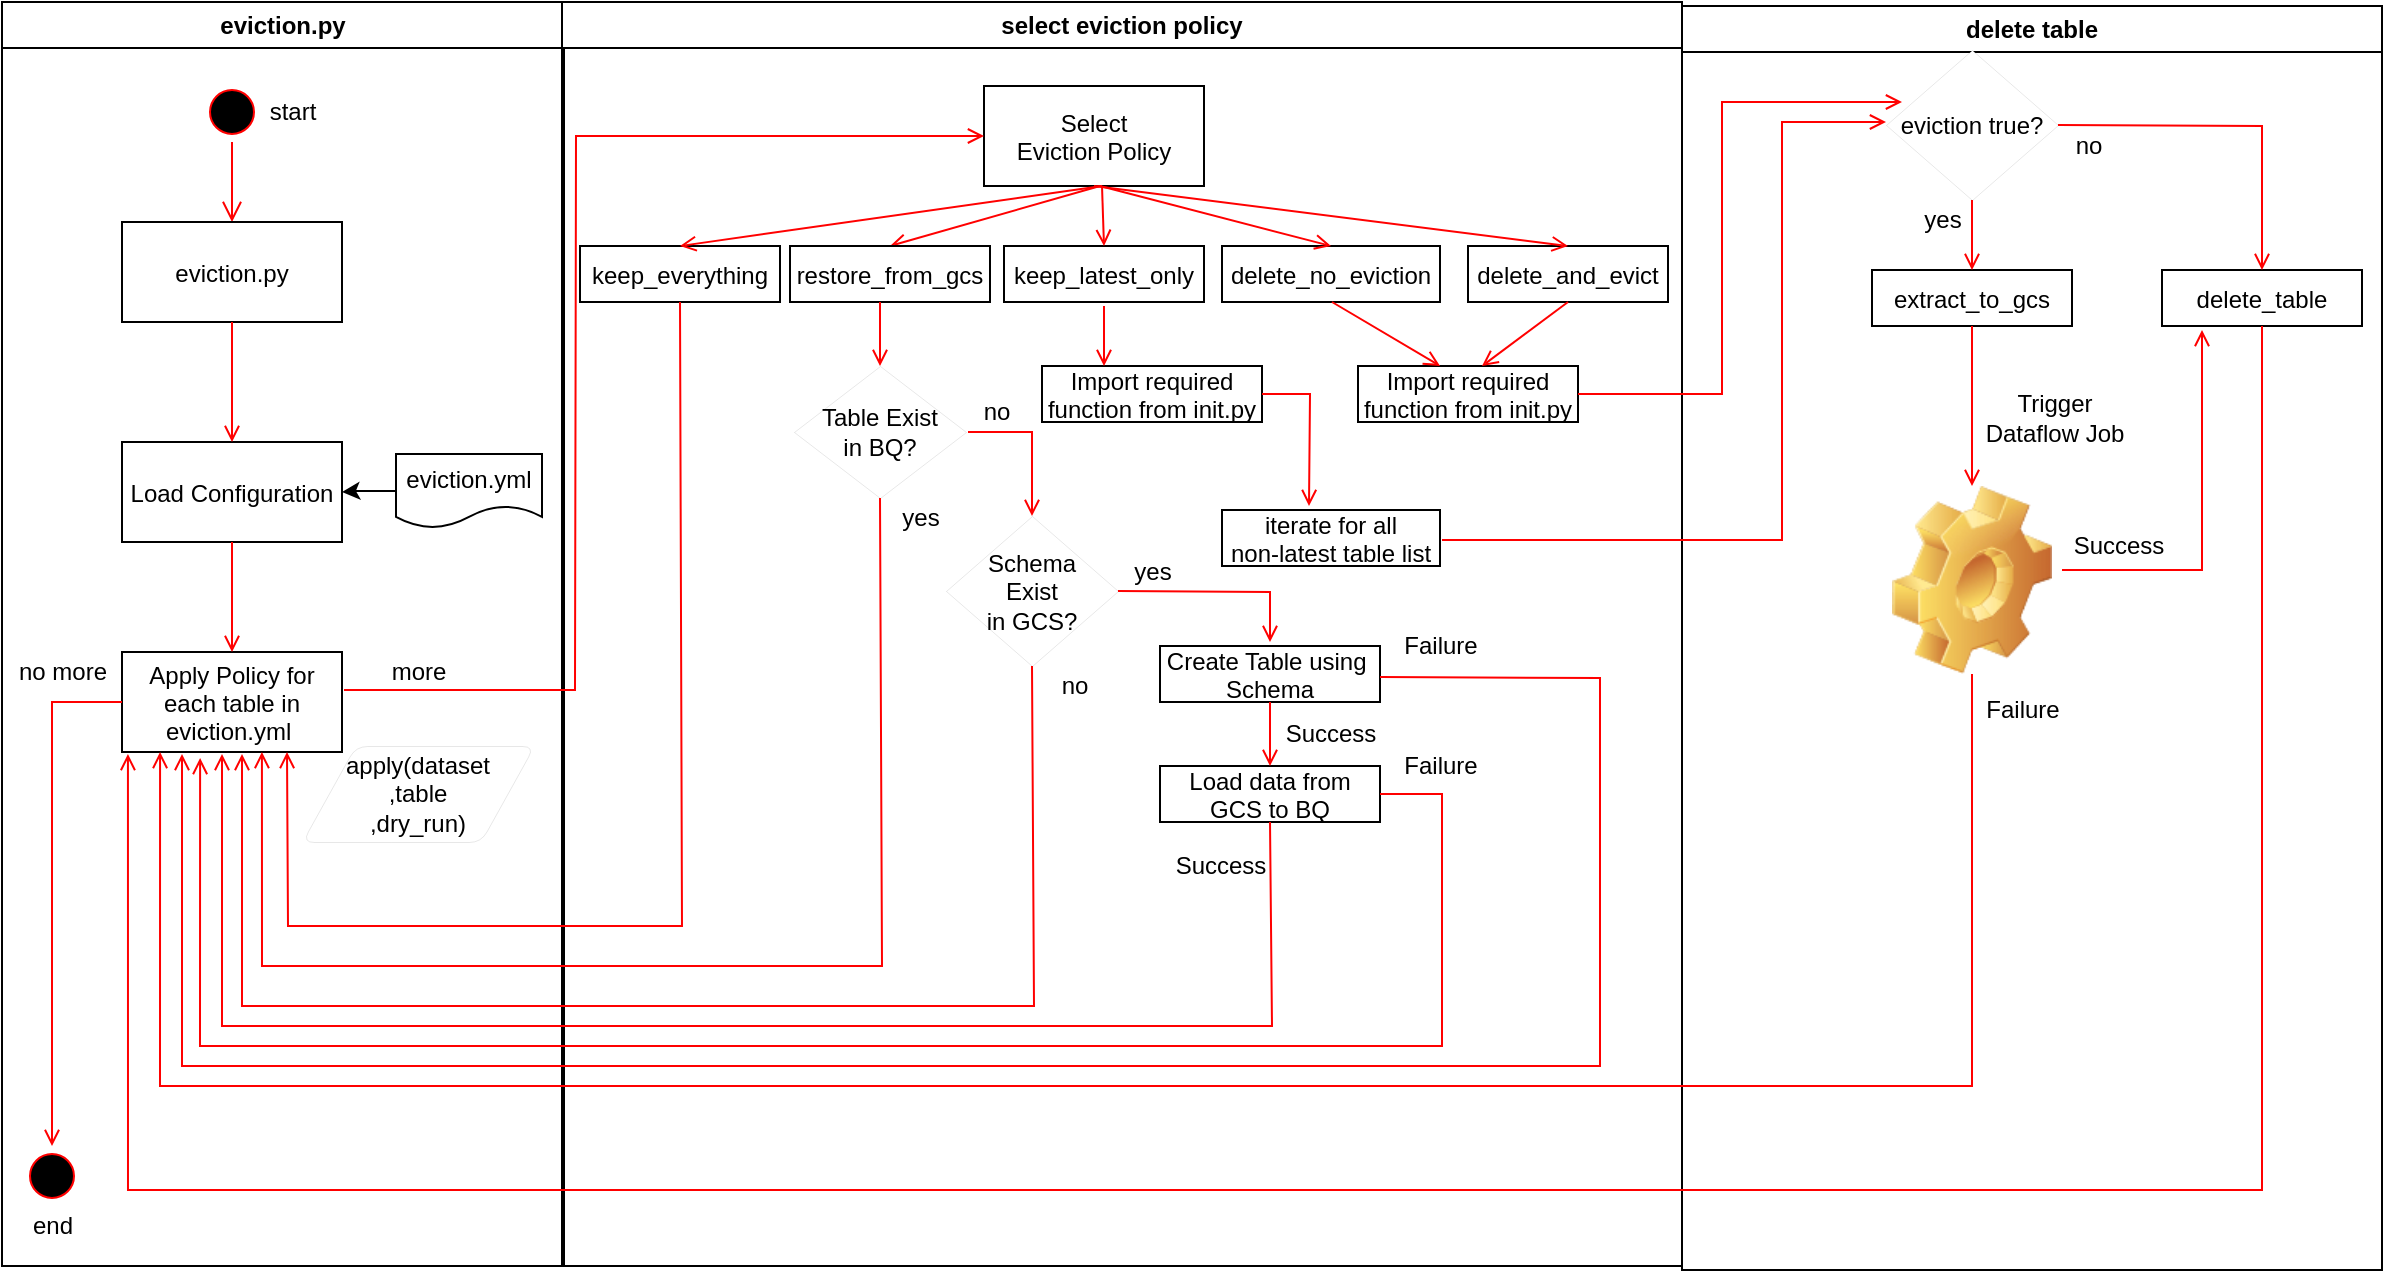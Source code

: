 <mxfile version="12.3.2" type="github" pages="1">
  <diagram name="Page-1" id="e7e014a7-5840-1c2e-5031-d8a46d1fe8dd">
    <mxGraphModel dx="1186" dy="764" grid="1" gridSize="10" guides="1" tooltips="1" connect="1" arrows="1" fold="1" page="1" pageScale="1" pageWidth="1169" pageHeight="826" background="#ffffff" math="0" shadow="0">
      <root>
        <mxCell id="0"/>
        <mxCell id="1" parent="0"/>
        <mxCell id="2" value="eviction.py" style="swimlane;whiteSpace=wrap" parent="1" vertex="1">
          <mxGeometry x="40" y="128" width="281" height="632" as="geometry"/>
        </mxCell>
        <mxCell id="5" value="" style="ellipse;shape=startState;fillColor=#000000;strokeColor=#ff0000;" parent="2" vertex="1">
          <mxGeometry x="100" y="40" width="30" height="30" as="geometry"/>
        </mxCell>
        <mxCell id="6" value="" style="edgeStyle=elbowEdgeStyle;elbow=horizontal;verticalAlign=bottom;endArrow=open;endSize=8;strokeColor=#FF0000;endFill=1;rounded=0" parent="2" source="5" target="7" edge="1">
          <mxGeometry x="100" y="40" as="geometry">
            <mxPoint x="115" y="110" as="targetPoint"/>
          </mxGeometry>
        </mxCell>
        <mxCell id="7" value="eviction.py" style="" parent="2" vertex="1">
          <mxGeometry x="60" y="110" width="110" height="50" as="geometry"/>
        </mxCell>
        <mxCell id="8" value="Load Configuration" style="" parent="2" vertex="1">
          <mxGeometry x="60" y="220" width="110" height="50" as="geometry"/>
        </mxCell>
        <mxCell id="9" value="" style="endArrow=open;strokeColor=#FF0000;endFill=1;rounded=0" parent="2" source="7" target="8" edge="1">
          <mxGeometry relative="1" as="geometry"/>
        </mxCell>
        <mxCell id="10" value="Apply Policy for&#xa; each table in &#xa;eviction.yml " style="" parent="2" vertex="1">
          <mxGeometry x="60" y="325" width="110" height="50" as="geometry"/>
        </mxCell>
        <mxCell id="11" value="" style="endArrow=open;strokeColor=#FF0000;endFill=1;rounded=0" parent="2" source="8" target="10" edge="1">
          <mxGeometry relative="1" as="geometry"/>
        </mxCell>
        <mxCell id="oaagkvBM30d2irfokbAs-44" value="" style="edgeStyle=orthogonalEdgeStyle;rounded=0;orthogonalLoop=1;jettySize=auto;html=1;" parent="2" source="oaagkvBM30d2irfokbAs-42" target="8" edge="1">
          <mxGeometry relative="1" as="geometry"/>
        </mxCell>
        <mxCell id="oaagkvBM30d2irfokbAs-42" value="eviction.yml" style="shape=document;whiteSpace=wrap;html=1;boundedLbl=1;" parent="2" vertex="1">
          <mxGeometry x="197" y="226" width="73" height="37" as="geometry"/>
        </mxCell>
        <mxCell id="oaagkvBM30d2irfokbAs-49" value="&lt;div&gt;apply(dataset&lt;/div&gt;&lt;div&gt;,table&lt;/div&gt;&lt;div&gt;,dry_run)&lt;/div&gt;" style="shape=parallelogram;html=1;strokeWidth=0;perimeter=parallelogramPerimeter;whiteSpace=wrap;rounded=1;arcSize=12;size=0.23;" parent="2" vertex="1">
          <mxGeometry x="150" y="372" width="116" height="48" as="geometry"/>
        </mxCell>
        <mxCell id="oaagkvBM30d2irfokbAs-172" value="more" style="text;html=1;align=center;verticalAlign=middle;resizable=0;points=[];;autosize=1;" parent="2" vertex="1">
          <mxGeometry x="188" y="325" width="40" height="20" as="geometry"/>
        </mxCell>
        <mxCell id="oaagkvBM30d2irfokbAs-173" value="" style="ellipse;shape=startState;fillColor=#000000;strokeColor=#ff0000;" parent="2" vertex="1">
          <mxGeometry x="10" y="572" width="30" height="30" as="geometry"/>
        </mxCell>
        <mxCell id="oaagkvBM30d2irfokbAs-174" value="" style="endArrow=open;strokeColor=#FF0000;endFill=1;rounded=0;entryX=0.5;entryY=0;entryDx=0;entryDy=0;exitX=0;exitY=0.5;exitDx=0;exitDy=0;" parent="2" source="10" target="oaagkvBM30d2irfokbAs-173" edge="1">
          <mxGeometry relative="1" as="geometry">
            <mxPoint x="125" y="170" as="sourcePoint"/>
            <mxPoint x="125" y="230" as="targetPoint"/>
            <Array as="points">
              <mxPoint x="25" y="350"/>
            </Array>
          </mxGeometry>
        </mxCell>
        <mxCell id="oaagkvBM30d2irfokbAs-175" value="no more" style="text;html=1;align=center;verticalAlign=middle;resizable=0;points=[];;autosize=1;" parent="2" vertex="1">
          <mxGeometry y="325" width="60" height="20" as="geometry"/>
        </mxCell>
        <mxCell id="oaagkvBM30d2irfokbAs-178" value="start" style="text;html=1;align=center;verticalAlign=middle;resizable=0;points=[];;autosize=1;" parent="2" vertex="1">
          <mxGeometry x="125" y="45" width="40" height="20" as="geometry"/>
        </mxCell>
        <mxCell id="oaagkvBM30d2irfokbAs-179" value="end" style="text;html=1;align=center;verticalAlign=middle;resizable=0;points=[];;autosize=1;" parent="2" vertex="1">
          <mxGeometry x="5" y="602" width="40" height="20" as="geometry"/>
        </mxCell>
        <mxCell id="3" value="select eviction policy" style="swimlane;whiteSpace=wrap" parent="1" vertex="1">
          <mxGeometry x="320" y="128" width="560" height="632" as="geometry"/>
        </mxCell>
        <mxCell id="15" value="Select&#xa;Eviction Policy" style="" parent="3" vertex="1">
          <mxGeometry x="211" y="42" width="110" height="50" as="geometry"/>
        </mxCell>
        <mxCell id="16" value="delete_and_evict" style="" parent="3" vertex="1">
          <mxGeometry x="453" y="122" width="100" height="28" as="geometry"/>
        </mxCell>
        <mxCell id="17" value="" style="endArrow=open;strokeColor=#FF0000;endFill=1;rounded=0;entryX=0.5;entryY=0;entryDx=0;entryDy=0;" parent="3" target="oaagkvBM30d2irfokbAs-55" edge="1">
          <mxGeometry relative="1" as="geometry">
            <mxPoint x="269" y="92" as="sourcePoint"/>
            <mxPoint x="289" y="112" as="targetPoint"/>
          </mxGeometry>
        </mxCell>
        <mxCell id="oaagkvBM30d2irfokbAs-50" value="delete_no_eviction" style="" parent="3" vertex="1">
          <mxGeometry x="330" y="122" width="109" height="28" as="geometry"/>
        </mxCell>
        <mxCell id="oaagkvBM30d2irfokbAs-51" value="keep_everything" style="" parent="3" vertex="1">
          <mxGeometry x="9" y="122" width="100" height="28" as="geometry"/>
        </mxCell>
        <mxCell id="oaagkvBM30d2irfokbAs-52" value="keep_latest_only" style="" parent="3" vertex="1">
          <mxGeometry x="221" y="122" width="100" height="28" as="geometry"/>
        </mxCell>
        <mxCell id="oaagkvBM30d2irfokbAs-55" value="restore_from_gcs" style="" parent="3" vertex="1">
          <mxGeometry x="114" y="122" width="100" height="28" as="geometry"/>
        </mxCell>
        <mxCell id="oaagkvBM30d2irfokbAs-60" value="" style="endArrow=open;strokeColor=#FF0000;endFill=1;rounded=0;exitX=0.5;exitY=1;exitDx=0;exitDy=0;entryX=0.5;entryY=0;entryDx=0;entryDy=0;" parent="3" source="15" target="16" edge="1">
          <mxGeometry relative="1" as="geometry">
            <mxPoint x="227" y="91.993" as="sourcePoint"/>
            <mxPoint x="389" y="122" as="targetPoint"/>
          </mxGeometry>
        </mxCell>
        <mxCell id="oaagkvBM30d2irfokbAs-61" value="" style="endArrow=open;strokeColor=#FF0000;endFill=1;rounded=0;entryX=0.5;entryY=0;entryDx=0;entryDy=0;" parent="3" target="oaagkvBM30d2irfokbAs-50" edge="1">
          <mxGeometry relative="1" as="geometry">
            <mxPoint x="269" y="92" as="sourcePoint"/>
            <mxPoint x="399" y="132" as="targetPoint"/>
          </mxGeometry>
        </mxCell>
        <mxCell id="oaagkvBM30d2irfokbAs-74" value="Table Exist&lt;br&gt;in BQ?" style="strokeWidth=0;html=1;shape=mxgraph.flowchart.decision;whiteSpace=wrap;rounded=1;fillColor=#ffffff;" parent="3" vertex="1">
          <mxGeometry x="116" y="182" width="86" height="66" as="geometry"/>
        </mxCell>
        <mxCell id="oaagkvBM30d2irfokbAs-75" value="" style="endArrow=open;strokeColor=#FF0000;endFill=1;rounded=0;entryX=0.5;entryY=0;entryDx=0;entryDy=0;exitX=0.45;exitY=1;exitDx=0;exitDy=0;entryPerimeter=0;exitPerimeter=0;" parent="3" source="oaagkvBM30d2irfokbAs-55" target="oaagkvBM30d2irfokbAs-74" edge="1">
          <mxGeometry relative="1" as="geometry">
            <mxPoint x="279" y="102" as="sourcePoint"/>
            <mxPoint x="174" y="132" as="targetPoint"/>
          </mxGeometry>
        </mxCell>
        <mxCell id="oaagkvBM30d2irfokbAs-77" value="" style="endArrow=open;strokeColor=#FF0000;endFill=1;rounded=0;exitX=1;exitY=0.5;exitDx=0;exitDy=0;exitPerimeter=0;entryX=0.5;entryY=0;entryDx=0;entryDy=0;entryPerimeter=0;" parent="3" target="oaagkvBM30d2irfokbAs-79" edge="1">
          <mxGeometry relative="1" as="geometry">
            <mxPoint x="203" y="215" as="sourcePoint"/>
            <mxPoint x="236" y="257" as="targetPoint"/>
            <Array as="points">
              <mxPoint x="235" y="215"/>
            </Array>
          </mxGeometry>
        </mxCell>
        <mxCell id="oaagkvBM30d2irfokbAs-78" value="no" style="text;html=1;align=center;verticalAlign=middle;resizable=0;points=[];;autosize=1;" parent="3" vertex="1">
          <mxGeometry x="202" y="195" width="30" height="20" as="geometry"/>
        </mxCell>
        <mxCell id="oaagkvBM30d2irfokbAs-79" value="Schema&lt;br&gt;Exist&lt;br&gt;in GCS?" style="strokeWidth=0;html=1;shape=mxgraph.flowchart.decision;whiteSpace=wrap;rounded=1;fillColor=#ffffff;" parent="3" vertex="1">
          <mxGeometry x="192" y="257" width="86" height="75" as="geometry"/>
        </mxCell>
        <mxCell id="oaagkvBM30d2irfokbAs-83" value="Create Table using &#xa;Schema" style="" parent="3" vertex="1">
          <mxGeometry x="299" y="322" width="110" height="28" as="geometry"/>
        </mxCell>
        <mxCell id="oaagkvBM30d2irfokbAs-84" value="" style="endArrow=open;strokeColor=#FF0000;endFill=1;rounded=0;exitX=1;exitY=0.5;exitDx=0;exitDy=0;exitPerimeter=0;" parent="3" source="oaagkvBM30d2irfokbAs-79" edge="1">
          <mxGeometry relative="1" as="geometry">
            <mxPoint x="212" y="225" as="sourcePoint"/>
            <mxPoint x="354" y="320" as="targetPoint"/>
            <Array as="points">
              <mxPoint x="354" y="295"/>
            </Array>
          </mxGeometry>
        </mxCell>
        <mxCell id="oaagkvBM30d2irfokbAs-85" value="Load data from &#xa;GCS to BQ" style="" parent="3" vertex="1">
          <mxGeometry x="299" y="382" width="110" height="28" as="geometry"/>
        </mxCell>
        <mxCell id="oaagkvBM30d2irfokbAs-86" value="" style="endArrow=open;strokeColor=#FF0000;endFill=1;rounded=0;exitX=0.5;exitY=1;exitDx=0;exitDy=0;" parent="3" source="oaagkvBM30d2irfokbAs-83" target="oaagkvBM30d2irfokbAs-85" edge="1">
          <mxGeometry relative="1" as="geometry">
            <mxPoint x="202" y="410" as="sourcePoint"/>
            <mxPoint x="317.5" y="440" as="targetPoint"/>
          </mxGeometry>
        </mxCell>
        <mxCell id="oaagkvBM30d2irfokbAs-87" value="" style="endArrow=open;strokeColor=#FF0000;endFill=1;rounded=0;exitX=1;exitY=0.5;exitDx=0;exitDy=0;exitPerimeter=0;" parent="3" edge="1">
          <mxGeometry relative="1" as="geometry">
            <mxPoint x="409" y="337.5" as="sourcePoint"/>
            <mxPoint x="-190" y="376" as="targetPoint"/>
            <Array as="points">
              <mxPoint x="519" y="338"/>
              <mxPoint x="519" y="532"/>
              <mxPoint x="-190" y="532"/>
            </Array>
          </mxGeometry>
        </mxCell>
        <mxCell id="oaagkvBM30d2irfokbAs-90" value="Failure" style="text;html=1;align=center;verticalAlign=middle;resizable=0;points=[];;autosize=1;" parent="3" vertex="1">
          <mxGeometry x="414" y="312" width="50" height="20" as="geometry"/>
        </mxCell>
        <mxCell id="oaagkvBM30d2irfokbAs-91" value="Failure" style="text;html=1;align=center;verticalAlign=middle;resizable=0;points=[];;autosize=1;" parent="3" vertex="1">
          <mxGeometry x="414" y="372" width="50" height="20" as="geometry"/>
        </mxCell>
        <mxCell id="oaagkvBM30d2irfokbAs-92" value="Success" style="text;html=1;align=center;verticalAlign=middle;resizable=0;points=[];;autosize=1;" parent="3" vertex="1">
          <mxGeometry x="354" y="356" width="60" height="20" as="geometry"/>
        </mxCell>
        <mxCell id="oaagkvBM30d2irfokbAs-93" value="Success" style="text;html=1;align=center;verticalAlign=middle;resizable=0;points=[];;autosize=1;" parent="3" vertex="1">
          <mxGeometry x="299" y="422" width="60" height="20" as="geometry"/>
        </mxCell>
        <mxCell id="oaagkvBM30d2irfokbAs-95" value="yes" style="text;html=1;align=center;verticalAlign=middle;resizable=0;points=[];;autosize=1;" parent="3" vertex="1">
          <mxGeometry x="280" y="274.5" width="30" height="20" as="geometry"/>
        </mxCell>
        <mxCell id="oaagkvBM30d2irfokbAs-96" value="no" style="text;html=1;align=center;verticalAlign=middle;resizable=0;points=[];;autosize=1;" parent="3" vertex="1">
          <mxGeometry x="241" y="332" width="30" height="20" as="geometry"/>
        </mxCell>
        <mxCell id="oaagkvBM30d2irfokbAs-100" value="yes" style="text;html=1;align=center;verticalAlign=middle;resizable=0;points=[];;autosize=1;" parent="3" vertex="1">
          <mxGeometry x="164" y="248" width="30" height="20" as="geometry"/>
        </mxCell>
        <mxCell id="oaagkvBM30d2irfokbAs-133" value="iterate for all &#xa;non-latest table list" style="" parent="3" vertex="1">
          <mxGeometry x="330" y="254" width="109" height="28" as="geometry"/>
        </mxCell>
        <mxCell id="oaagkvBM30d2irfokbAs-137" value="Import required&#xa;function from init.py" style="" parent="3" vertex="1">
          <mxGeometry x="398" y="182" width="110" height="28" as="geometry"/>
        </mxCell>
        <mxCell id="oaagkvBM30d2irfokbAs-146" value="" style="endArrow=open;strokeColor=#FF0000;endFill=1;rounded=0;entryX=0.373;entryY=0;entryDx=0;entryDy=0;entryPerimeter=0;" parent="3" target="oaagkvBM30d2irfokbAs-137" edge="1">
          <mxGeometry relative="1" as="geometry">
            <mxPoint x="385" y="150" as="sourcePoint"/>
            <mxPoint x="385" y="182" as="targetPoint"/>
          </mxGeometry>
        </mxCell>
        <mxCell id="oaagkvBM30d2irfokbAs-151" value="Import required&#xa;function from init.py" style="" parent="3" vertex="1">
          <mxGeometry x="240" y="182" width="110" height="28" as="geometry"/>
        </mxCell>
        <mxCell id="oaagkvBM30d2irfokbAs-155" value="" style="endArrow=open;strokeColor=#FF0000;endFill=1;rounded=0;exitX=1;exitY=0.5;exitDx=0;exitDy=0;" parent="3" source="oaagkvBM30d2irfokbAs-151" edge="1">
          <mxGeometry relative="1" as="geometry">
            <mxPoint x="374" y="192" as="sourcePoint"/>
            <mxPoint x="373.5" y="252" as="targetPoint"/>
            <Array as="points">
              <mxPoint x="374" y="196"/>
            </Array>
          </mxGeometry>
        </mxCell>
        <mxCell id="4" value="delete table" style="swimlane;whiteSpace=wrap" parent="1" vertex="1">
          <mxGeometry x="880" y="130" width="350" height="632" as="geometry"/>
        </mxCell>
        <mxCell id="oaagkvBM30d2irfokbAs-156" value="eviction true?" style="strokeWidth=0;html=1;shape=mxgraph.flowchart.decision;whiteSpace=wrap;rounded=1;fillColor=#ffffff;" parent="4" vertex="1">
          <mxGeometry x="102" y="22" width="86" height="75" as="geometry"/>
        </mxCell>
        <mxCell id="oaagkvBM30d2irfokbAs-159" value="extract_to_gcs" style="" parent="4" vertex="1">
          <mxGeometry x="95" y="132" width="100" height="28" as="geometry"/>
        </mxCell>
        <mxCell id="oaagkvBM30d2irfokbAs-160" value="" style="endArrow=open;strokeColor=#FF0000;endFill=1;rounded=0;exitX=0.5;exitY=1;exitDx=0;exitDy=0;exitPerimeter=0;entryX=0.5;entryY=0;entryDx=0;entryDy=0;" parent="4" source="oaagkvBM30d2irfokbAs-156" target="oaagkvBM30d2irfokbAs-159" edge="1">
          <mxGeometry relative="1" as="geometry">
            <mxPoint x="-280" y="102" as="sourcePoint"/>
            <mxPoint x="-279" y="132" as="targetPoint"/>
          </mxGeometry>
        </mxCell>
        <mxCell id="oaagkvBM30d2irfokbAs-161" value="yes" style="text;html=1;align=center;verticalAlign=middle;resizable=0;points=[];;autosize=1;" parent="4" vertex="1">
          <mxGeometry x="115" y="97" width="30" height="20" as="geometry"/>
        </mxCell>
        <mxCell id="oaagkvBM30d2irfokbAs-162" value="delete_table" style="" parent="4" vertex="1">
          <mxGeometry x="240" y="132" width="100" height="28" as="geometry"/>
        </mxCell>
        <mxCell id="oaagkvBM30d2irfokbAs-163" value="" style="endArrow=open;strokeColor=#FF0000;endFill=1;rounded=0;exitX=1;exitY=0.5;exitDx=0;exitDy=0;exitPerimeter=0;entryX=0.5;entryY=0;entryDx=0;entryDy=0;" parent="4" source="oaagkvBM30d2irfokbAs-156" target="oaagkvBM30d2irfokbAs-162" edge="1">
          <mxGeometry relative="1" as="geometry">
            <mxPoint x="155" y="107" as="sourcePoint"/>
            <mxPoint x="155" y="142" as="targetPoint"/>
            <Array as="points">
              <mxPoint x="290" y="60"/>
            </Array>
          </mxGeometry>
        </mxCell>
        <mxCell id="oaagkvBM30d2irfokbAs-164" value="" style="endArrow=open;strokeColor=#FF0000;endFill=1;rounded=0;exitX=0.5;exitY=1;exitDx=0;exitDy=0;" parent="4" source="oaagkvBM30d2irfokbAs-159" target="XMThaGPJYTG4a9mbi4Dh-20" edge="1">
          <mxGeometry relative="1" as="geometry">
            <mxPoint x="155" y="107" as="sourcePoint"/>
            <mxPoint x="155" y="142" as="targetPoint"/>
            <Array as="points">
              <mxPoint x="145" y="182"/>
            </Array>
          </mxGeometry>
        </mxCell>
        <mxCell id="oaagkvBM30d2irfokbAs-165" value="no" style="text;html=1;align=center;verticalAlign=middle;resizable=0;points=[];;autosize=1;" parent="4" vertex="1">
          <mxGeometry x="188" y="59.5" width="30" height="20" as="geometry"/>
        </mxCell>
        <mxCell id="oaagkvBM30d2irfokbAs-171" value="" style="endArrow=open;strokeColor=#FF0000;endFill=1;rounded=0;exitX=0.5;exitY=1;exitDx=0;exitDy=0;entryX=0.027;entryY=1.02;entryDx=0;entryDy=0;entryPerimeter=0;" parent="4" target="10" edge="1">
          <mxGeometry relative="1" as="geometry">
            <mxPoint x="290" y="160" as="sourcePoint"/>
            <mxPoint x="-760" y="376" as="targetPoint"/>
            <Array as="points">
              <mxPoint x="290" y="592"/>
              <mxPoint x="-777" y="592"/>
            </Array>
          </mxGeometry>
        </mxCell>
        <mxCell id="XMThaGPJYTG4a9mbi4Dh-20" value="" style="shape=image;html=1;verticalLabelPosition=bottom;labelBackgroundColor=#ffffff;verticalAlign=top;imageAspect=1;aspect=fixed;image=img/clipart/Gear_128x128.png" vertex="1" parent="4">
          <mxGeometry x="105" y="240" width="80" height="94" as="geometry"/>
        </mxCell>
        <mxCell id="XMThaGPJYTG4a9mbi4Dh-26" value="" style="endArrow=open;strokeColor=#FF0000;endFill=1;rounded=0;" edge="1" parent="4">
          <mxGeometry relative="1" as="geometry">
            <mxPoint x="190" y="282" as="sourcePoint"/>
            <mxPoint x="260" y="162" as="targetPoint"/>
            <Array as="points">
              <mxPoint x="260" y="282"/>
            </Array>
          </mxGeometry>
        </mxCell>
        <mxCell id="XMThaGPJYTG4a9mbi4Dh-27" value="Success" style="text;html=1;align=center;verticalAlign=middle;resizable=0;points=[];;autosize=1;" vertex="1" parent="4">
          <mxGeometry x="188" y="260" width="60" height="20" as="geometry"/>
        </mxCell>
        <mxCell id="XMThaGPJYTG4a9mbi4Dh-28" value="Failure" style="text;html=1;align=center;verticalAlign=middle;resizable=0;points=[];;autosize=1;" vertex="1" parent="4">
          <mxGeometry x="145" y="342" width="50" height="20" as="geometry"/>
        </mxCell>
        <mxCell id="20" value="" style="endArrow=open;strokeColor=#FF0000;endFill=1;rounded=0;entryX=0;entryY=0.5;entryDx=0;entryDy=0;" parent="1" target="15" edge="1">
          <mxGeometry relative="1" as="geometry">
            <mxPoint x="211" y="472" as="sourcePoint"/>
            <mxPoint x="530" y="189" as="targetPoint"/>
            <Array as="points">
              <mxPoint x="326.5" y="472"/>
              <mxPoint x="327" y="195"/>
            </Array>
          </mxGeometry>
        </mxCell>
        <mxCell id="oaagkvBM30d2irfokbAs-54" value="&lt;span style=&quot;color: rgba(0 , 0 , 0 , 0) ; font-family: monospace ; font-size: 0px&quot;&gt;%3CmxGraphModel%3E%3Croot%3E%3CmxCell%20id%3D%220%22%2F%3E%3CmxCell%20id%3D%221%22%20parent%3D%220%22%2F%3E%3CmxCell%20id%3D%222%22%20value%3D%22%22%20style%3D%22endArrow%3Dopen%3BstrokeColor%3D%23FF0000%3BendFill%3D1%3Brounded%3D0%22%20edge%3D%221%22%20parent%3D%221%22%3E%3CmxGeometry%20relative%3D%221%22%20as%3D%22geometry%22%3E%3CmxPoint%20x%3D%22702.039%22%20y%3D%22268%22%20as%3D%22sourcePoint%22%2F%3E%3CmxPoint%20x%3D%22450.5%22%20y%3D%22479.916%22%20as%3D%22targetPoint%22%2F%3E%3CArray%20as%3D%22points%22%3E%3CmxPoint%20x%3D%22740%22%20y%3D%22490%22%2F%3E%3C%2FArray%3E%3C%2FmxGeometry%3E%3C%2FmxCell%3E%3C%2Froot%3E%3C%2FmxGraphModel%3E&lt;/span&gt;&lt;span style=&quot;color: rgba(0 , 0 , 0 , 0) ; font-family: monospace ; font-size: 0px&quot;&gt;%3CmxGraphModel%3E%3Croot%3E%3CmxCell%20id%3D%220%22%2F%3E%3CmxCell%20id%3D%221%22%20parent%3D%220%22%2F%3E%3CmxCell%20id%3D%222%22%20value%3D%22%22%20style%3D%22endArrow%3Dopen%3BstrokeColor%3D%23FF0000%3BendFill%3D1%3Brounded%3D0%22%20edge%3D%221%22%20parent%3D%221%22%3E%3CmxGeometry%20relative%3D%221%22%20as%3D%22geometry%22%3E%3CmxPoint%20x%3D%22702.039%22%20y%3D%22268%22%20as%3D%22sourcePoint%22%2F%3E%3CmxPoint%20x%3D%22450.5%22%20y%3D%22479.916%22%20as%3D%22targetPoint%22%2F%3E%3CArray%20as%3D%22points%22%3E%3CmxPoint%20x%3D%22740%22%20y%3D%22490%22%2F%3E%3C%2FArray%3E%3C%2FmxGeometry%3E%3C%2FmxCell%3E%3C%2Froot%3E%3C%2FmxGraphModel%3E&lt;/span&gt;" style="text;html=1;align=center;verticalAlign=middle;resizable=0;points=[];;autosize=1;" parent="1" vertex="1">
          <mxGeometry x="898" y="371" width="20" height="20" as="geometry"/>
        </mxCell>
        <mxCell id="oaagkvBM30d2irfokbAs-62" value="" style="endArrow=open;strokeColor=#FF0000;endFill=1;rounded=0;entryX=0.5;entryY=0;entryDx=0;entryDy=0;" parent="1" target="oaagkvBM30d2irfokbAs-51" edge="1">
          <mxGeometry relative="1" as="geometry">
            <mxPoint x="590" y="220" as="sourcePoint"/>
            <mxPoint x="611.5" y="260" as="targetPoint"/>
          </mxGeometry>
        </mxCell>
        <mxCell id="oaagkvBM30d2irfokbAs-63" value="" style="endArrow=open;strokeColor=#FF0000;endFill=1;rounded=0;entryX=0.5;entryY=0;entryDx=0;entryDy=0;" parent="1" target="oaagkvBM30d2irfokbAs-52" edge="1">
          <mxGeometry relative="1" as="geometry">
            <mxPoint x="590" y="220" as="sourcePoint"/>
            <mxPoint x="501" y="260" as="targetPoint"/>
          </mxGeometry>
        </mxCell>
        <mxCell id="oaagkvBM30d2irfokbAs-97" value="" style="endArrow=open;strokeColor=#FF0000;endFill=1;rounded=0;exitX=0.5;exitY=1;exitDx=0;exitDy=0;exitPerimeter=0;" parent="1" source="oaagkvBM30d2irfokbAs-79" edge="1">
          <mxGeometry relative="1" as="geometry">
            <mxPoint x="740" y="475.5" as="sourcePoint"/>
            <mxPoint x="160" y="504" as="targetPoint"/>
            <Array as="points">
              <mxPoint x="556" y="630"/>
              <mxPoint x="160" y="630"/>
            </Array>
          </mxGeometry>
        </mxCell>
        <mxCell id="oaagkvBM30d2irfokbAs-82" value="" style="endArrow=open;strokeColor=#FF0000;endFill=1;rounded=0;exitX=0.5;exitY=1;exitDx=0;exitDy=0;entryX=0.75;entryY=1;entryDx=0;entryDy=0;" parent="1" source="oaagkvBM30d2irfokbAs-51" target="10" edge="1">
          <mxGeometry relative="1" as="geometry">
            <mxPoint x="490" y="288" as="sourcePoint"/>
            <mxPoint x="150" y="510" as="targetPoint"/>
            <Array as="points">
              <mxPoint x="380" y="590"/>
              <mxPoint x="183" y="590"/>
            </Array>
          </mxGeometry>
        </mxCell>
        <mxCell id="oaagkvBM30d2irfokbAs-98" value="" style="endArrow=open;strokeColor=#FF0000;endFill=1;rounded=0;exitX=0.5;exitY=1;exitDx=0;exitDy=0;exitPerimeter=0;entryX=0.636;entryY=1;entryDx=0;entryDy=0;entryPerimeter=0;" parent="1" source="oaagkvBM30d2irfokbAs-74" target="10" edge="1">
          <mxGeometry relative="1" as="geometry">
            <mxPoint x="480" y="380" as="sourcePoint"/>
            <mxPoint x="173" y="510" as="targetPoint"/>
            <Array as="points">
              <mxPoint x="480" y="610"/>
              <mxPoint x="170" y="610"/>
            </Array>
          </mxGeometry>
        </mxCell>
        <mxCell id="oaagkvBM30d2irfokbAs-94" value="" style="endArrow=open;strokeColor=#FF0000;endFill=1;rounded=0;exitX=0.5;exitY=1;exitDx=0;exitDy=0;" parent="1" source="oaagkvBM30d2irfokbAs-85" edge="1">
          <mxGeometry relative="1" as="geometry">
            <mxPoint x="740" y="475.5" as="sourcePoint"/>
            <mxPoint x="150" y="504" as="targetPoint"/>
            <Array as="points">
              <mxPoint x="675" y="640"/>
              <mxPoint x="150" y="640"/>
            </Array>
          </mxGeometry>
        </mxCell>
        <mxCell id="oaagkvBM30d2irfokbAs-136" value="" style="endArrow=open;strokeColor=#FF0000;endFill=1;rounded=0;" parent="1" edge="1">
          <mxGeometry relative="1" as="geometry">
            <mxPoint x="760" y="397" as="sourcePoint"/>
            <mxPoint x="982" y="188" as="targetPoint"/>
            <Array as="points">
              <mxPoint x="930" y="397"/>
              <mxPoint x="930" y="188"/>
            </Array>
          </mxGeometry>
        </mxCell>
        <mxCell id="oaagkvBM30d2irfokbAs-149" value="" style="endArrow=open;strokeColor=#FF0000;endFill=1;rounded=0;exitX=1;exitY=0.5;exitDx=0;exitDy=0;" parent="1" source="oaagkvBM30d2irfokbAs-137" edge="1">
          <mxGeometry relative="1" as="geometry">
            <mxPoint x="775.5" y="328" as="sourcePoint"/>
            <mxPoint x="990" y="178" as="targetPoint"/>
            <Array as="points">
              <mxPoint x="900" y="324"/>
              <mxPoint x="900" y="178"/>
            </Array>
          </mxGeometry>
        </mxCell>
        <mxCell id="oaagkvBM30d2irfokbAs-152" value="" style="endArrow=open;strokeColor=#FF0000;endFill=1;rounded=0;exitX=0.5;exitY=1;exitDx=0;exitDy=0;" parent="1" source="16" edge="1">
          <mxGeometry relative="1" as="geometry">
            <mxPoint x="715" y="288" as="sourcePoint"/>
            <mxPoint x="780" y="310" as="targetPoint"/>
          </mxGeometry>
        </mxCell>
        <mxCell id="oaagkvBM30d2irfokbAs-154" value="" style="endArrow=open;strokeColor=#FF0000;endFill=1;rounded=0;" parent="1" edge="1">
          <mxGeometry relative="1" as="geometry">
            <mxPoint x="591" y="280" as="sourcePoint"/>
            <mxPoint x="591" y="310" as="targetPoint"/>
          </mxGeometry>
        </mxCell>
        <mxCell id="oaagkvBM30d2irfokbAs-170" value="" style="endArrow=open;strokeColor=#FF0000;endFill=1;rounded=0;entryX=0.173;entryY=1;entryDx=0;entryDy=0;entryPerimeter=0;" parent="1" source="XMThaGPJYTG4a9mbi4Dh-20" target="10" edge="1">
          <mxGeometry relative="1" as="geometry">
            <mxPoint x="1025" y="430" as="sourcePoint"/>
            <mxPoint x="110" y="504" as="targetPoint"/>
            <Array as="points">
              <mxPoint x="1025" y="570"/>
              <mxPoint x="1025" y="670"/>
              <mxPoint x="119" y="670"/>
            </Array>
          </mxGeometry>
        </mxCell>
        <mxCell id="oaagkvBM30d2irfokbAs-88" value="" style="endArrow=open;strokeColor=#FF0000;endFill=1;rounded=0;entryX=0.355;entryY=1.06;entryDx=0;entryDy=0;entryPerimeter=0;exitX=1;exitY=0.5;exitDx=0;exitDy=0;" parent="1" source="oaagkvBM30d2irfokbAs-85" target="10" edge="1">
          <mxGeometry relative="1" as="geometry">
            <mxPoint x="770" y="650" as="sourcePoint"/>
            <mxPoint x="130" y="512" as="targetPoint"/>
            <Array as="points">
              <mxPoint x="760" y="524"/>
              <mxPoint x="760" y="650"/>
              <mxPoint x="139" y="650"/>
            </Array>
          </mxGeometry>
        </mxCell>
        <mxCell id="XMThaGPJYTG4a9mbi4Dh-24" value="Trigger &lt;br&gt;Dataflow Job" style="text;html=1;align=center;verticalAlign=middle;resizable=0;points=[];;autosize=1;" vertex="1" parent="1">
          <mxGeometry x="1026" y="321" width="80" height="30" as="geometry"/>
        </mxCell>
      </root>
    </mxGraphModel>
  </diagram>
</mxfile>
